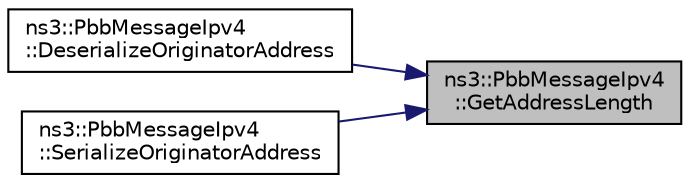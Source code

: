 digraph "ns3::PbbMessageIpv4::GetAddressLength"
{
 // LATEX_PDF_SIZE
  edge [fontname="Helvetica",fontsize="10",labelfontname="Helvetica",labelfontsize="10"];
  node [fontname="Helvetica",fontsize="10",shape=record];
  rankdir="RL";
  Node1 [label="ns3::PbbMessageIpv4\l::GetAddressLength",height=0.2,width=0.4,color="black", fillcolor="grey75", style="filled", fontcolor="black",tooltip="Returns address length (IPV4 3 or IPV6 15)"];
  Node1 -> Node2 [dir="back",color="midnightblue",fontsize="10",style="solid",fontname="Helvetica"];
  Node2 [label="ns3::PbbMessageIpv4\l::DeserializeOriginatorAddress",height=0.2,width=0.4,color="black", fillcolor="white", style="filled",URL="$classns3_1_1_pbb_message_ipv4.html#ae59fc24d9cf9d3c8a81bc5d33ec6adea",tooltip="Deserialize the originator address."];
  Node1 -> Node3 [dir="back",color="midnightblue",fontsize="10",style="solid",fontname="Helvetica"];
  Node3 [label="ns3::PbbMessageIpv4\l::SerializeOriginatorAddress",height=0.2,width=0.4,color="black", fillcolor="white", style="filled",URL="$classns3_1_1_pbb_message_ipv4.html#a65749d5304e73082b5d0fe16879067b5",tooltip="Serialize the originator address."];
}
